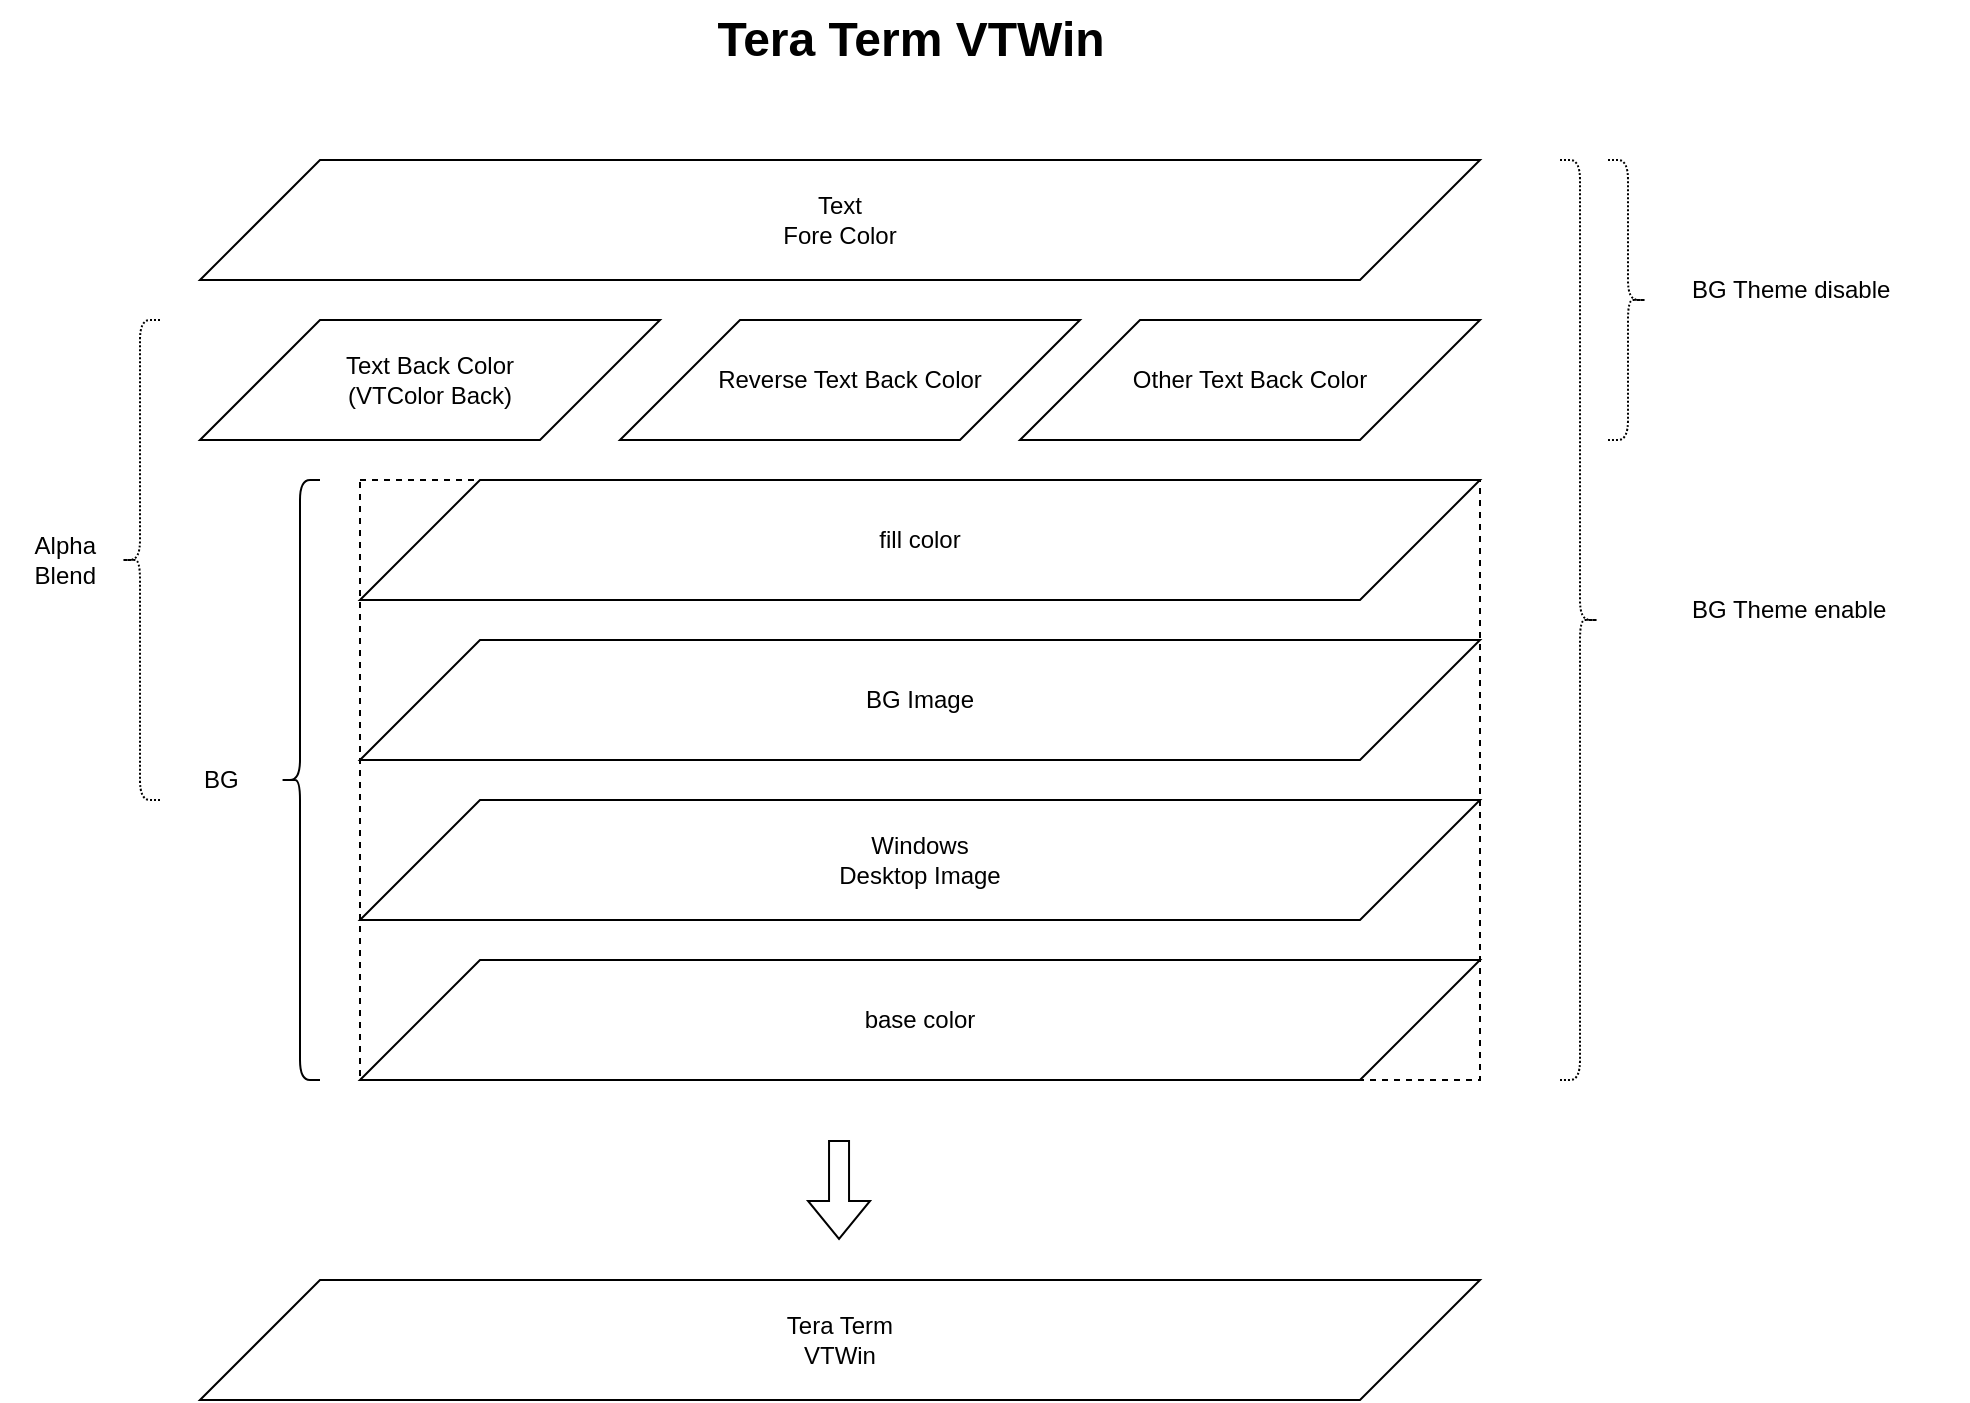 <mxfile version="19.0.3" type="device"><diagram id="43EYmB6aX4fBDrA9yYFB" name="ページ1"><mxGraphModel dx="1628" dy="998" grid="1" gridSize="10" guides="1" tooltips="1" connect="1" arrows="1" fold="1" page="1" pageScale="1" pageWidth="827" pageHeight="1169" math="0" shadow="0"><root><mxCell id="0"/><mxCell id="1" parent="0"/><mxCell id="66j4xYBHwLRptgbT5V5Y-3" value="Windows&lt;br&gt;Desktop Image" style="shape=parallelogram;perimeter=parallelogramPerimeter;whiteSpace=wrap;html=1;fixedSize=1;size=60;" parent="1" vertex="1"><mxGeometry x="200" y="580" width="560" height="60" as="geometry"/></mxCell><mxCell id="66j4xYBHwLRptgbT5V5Y-4" value="BG Image" style="shape=parallelogram;perimeter=parallelogramPerimeter;whiteSpace=wrap;html=1;fixedSize=1;size=60;" parent="1" vertex="1"><mxGeometry x="200" y="500" width="560" height="60" as="geometry"/></mxCell><mxCell id="66j4xYBHwLRptgbT5V5Y-5" value="Other Text Back Color" style="shape=parallelogram;perimeter=parallelogramPerimeter;whiteSpace=wrap;html=1;fixedSize=1;size=60;" parent="1" vertex="1"><mxGeometry x="530" y="340" width="230" height="60" as="geometry"/></mxCell><mxCell id="66j4xYBHwLRptgbT5V5Y-14" value="Text&lt;br&gt;Fore Color" style="shape=parallelogram;perimeter=parallelogramPerimeter;whiteSpace=wrap;html=1;fixedSize=1;size=60;" parent="1" vertex="1"><mxGeometry x="120" y="260" width="640" height="60" as="geometry"/></mxCell><mxCell id="66j4xYBHwLRptgbT5V5Y-15" value="Text Back Color&lt;br&gt;(VTColor Back)" style="shape=parallelogram;perimeter=parallelogramPerimeter;whiteSpace=wrap;html=1;fixedSize=1;size=60;" parent="1" vertex="1"><mxGeometry x="120" y="340" width="230" height="60" as="geometry"/></mxCell><mxCell id="66j4xYBHwLRptgbT5V5Y-19" value="Tera Term VTWin" style="text;strokeColor=none;fillColor=none;html=1;fontSize=24;fontStyle=1;verticalAlign=middle;align=center;" parent="1" vertex="1"><mxGeometry x="340" y="180" width="270" height="40" as="geometry"/></mxCell><mxCell id="66j4xYBHwLRptgbT5V5Y-34" value="Tera Term&lt;br&gt;VTWin" style="shape=parallelogram;perimeter=parallelogramPerimeter;whiteSpace=wrap;html=1;fixedSize=1;size=60;" parent="1" vertex="1"><mxGeometry x="120" y="820" width="640" height="60" as="geometry"/></mxCell><mxCell id="66j4xYBHwLRptgbT5V5Y-35" value="" style="shape=flexArrow;endArrow=classic;html=1;rounded=0;fontSize=15;" parent="1" edge="1"><mxGeometry width="50" height="50" relative="1" as="geometry"><mxPoint x="439.52" y="750" as="sourcePoint"/><mxPoint x="439.52" y="800" as="targetPoint"/></mxGeometry></mxCell><mxCell id="OhC7uDgcLruI0Fo6Zqfk-1" value="base color" style="shape=parallelogram;perimeter=parallelogramPerimeter;whiteSpace=wrap;html=1;fixedSize=1;size=60;" vertex="1" parent="1"><mxGeometry x="200" y="660" width="560" height="60" as="geometry"/></mxCell><mxCell id="OhC7uDgcLruI0Fo6Zqfk-2" value="fill color" style="shape=parallelogram;perimeter=parallelogramPerimeter;whiteSpace=wrap;html=1;fixedSize=1;size=60;" vertex="1" parent="1"><mxGeometry x="200" y="420" width="560" height="60" as="geometry"/></mxCell><mxCell id="OhC7uDgcLruI0Fo6Zqfk-3" value="Reverse Text Back Color" style="shape=parallelogram;perimeter=parallelogramPerimeter;whiteSpace=wrap;html=1;fixedSize=1;size=60;" vertex="1" parent="1"><mxGeometry x="330" y="340" width="230" height="60" as="geometry"/></mxCell><mxCell id="OhC7uDgcLruI0Fo6Zqfk-6" value="" style="rounded=0;whiteSpace=wrap;html=1;fillColor=none;dashed=1;" vertex="1" parent="1"><mxGeometry x="200" y="420" width="560" height="300" as="geometry"/></mxCell><mxCell id="OhC7uDgcLruI0Fo6Zqfk-11" value="" style="shape=curlyBracket;whiteSpace=wrap;html=1;rounded=1;dashed=1;dashPattern=1 1;fillColor=none;" vertex="1" parent="1"><mxGeometry x="80" y="340" width="20" height="240" as="geometry"/></mxCell><mxCell id="OhC7uDgcLruI0Fo6Zqfk-12" value="Alpha&lt;br&gt;Blend" style="text;html=1;strokeColor=none;fillColor=none;align=right;verticalAlign=middle;whiteSpace=wrap;rounded=0;dashed=1;dashPattern=1 1;" vertex="1" parent="1"><mxGeometry x="20" y="445" width="50" height="30" as="geometry"/></mxCell><mxCell id="OhC7uDgcLruI0Fo6Zqfk-4" value="" style="shape=curlyBracket;whiteSpace=wrap;html=1;rounded=1;" vertex="1" parent="1"><mxGeometry x="160" y="420" width="20" height="300" as="geometry"/></mxCell><mxCell id="OhC7uDgcLruI0Fo6Zqfk-5" value="BG" style="text;html=1;strokeColor=none;fillColor=none;align=left;verticalAlign=middle;whiteSpace=wrap;rounded=0;" vertex="1" parent="1"><mxGeometry x="120" y="555" width="50" height="30" as="geometry"/></mxCell><mxCell id="OhC7uDgcLruI0Fo6Zqfk-14" value="" style="shape=curlyBracket;whiteSpace=wrap;html=1;rounded=1;flipH=1;dashed=1;dashPattern=1 1;fillColor=none;" vertex="1" parent="1"><mxGeometry x="824" y="260" width="20" height="140" as="geometry"/></mxCell><mxCell id="OhC7uDgcLruI0Fo6Zqfk-15" value="BG Theme disable" style="text;html=1;strokeColor=none;fillColor=none;align=left;verticalAlign=middle;whiteSpace=wrap;rounded=0;dashed=1;dashPattern=1 1;" vertex="1" parent="1"><mxGeometry x="864" y="310" width="140" height="30" as="geometry"/></mxCell><mxCell id="OhC7uDgcLruI0Fo6Zqfk-16" value="" style="shape=curlyBracket;whiteSpace=wrap;html=1;rounded=1;flipH=1;dashed=1;dashPattern=1 1;fillColor=none;" vertex="1" parent="1"><mxGeometry x="800" y="260" width="20" height="460" as="geometry"/></mxCell><mxCell id="OhC7uDgcLruI0Fo6Zqfk-17" value="BG Theme enable" style="text;html=1;strokeColor=none;fillColor=none;align=left;verticalAlign=middle;whiteSpace=wrap;rounded=0;dashed=1;dashPattern=1 1;" vertex="1" parent="1"><mxGeometry x="864" y="470" width="140" height="30" as="geometry"/></mxCell></root></mxGraphModel></diagram></mxfile>